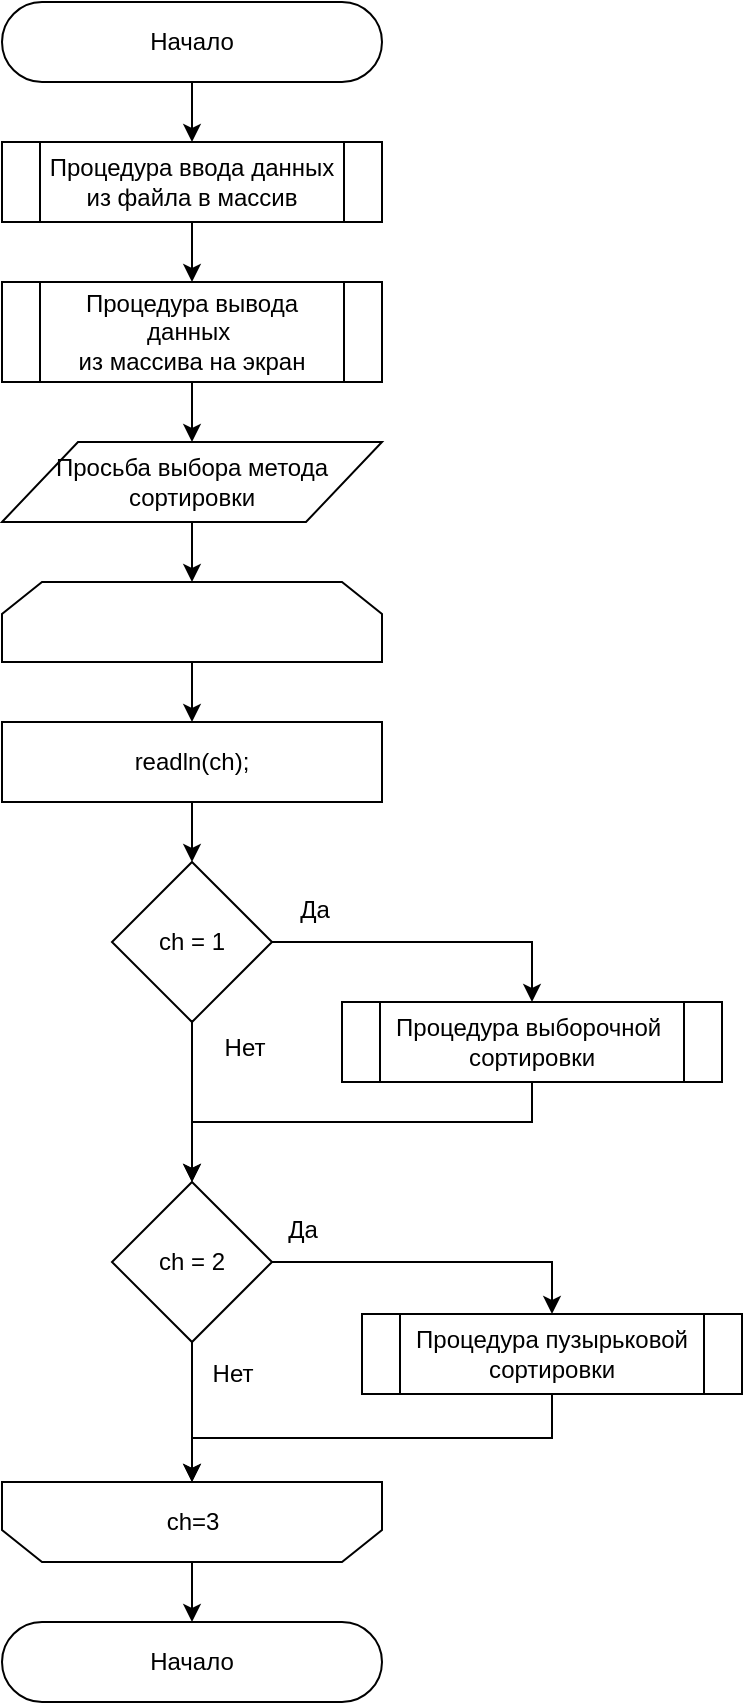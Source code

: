 <mxfile version="12.4.3" type="device" pages="1"><diagram id="FHfWLYYnZKV_45tx7l87" name="Page-1"><mxGraphModel dx="782" dy="716" grid="1" gridSize="10" guides="1" tooltips="1" connect="1" arrows="1" fold="1" page="1" pageScale="1" pageWidth="826" pageHeight="1169" math="0" shadow="0"><root><mxCell id="0"/><mxCell id="1" parent="0"/><mxCell id="2sXzi0zDMYLgun2caFfP-28" style="edgeStyle=orthogonalEdgeStyle;rounded=0;orthogonalLoop=1;jettySize=auto;html=1;entryX=0.5;entryY=0;entryDx=0;entryDy=0;" edge="1" parent="1" source="2sXzi0zDMYLgun2caFfP-1" target="2sXzi0zDMYLgun2caFfP-2"><mxGeometry relative="1" as="geometry"/></mxCell><mxCell id="2sXzi0zDMYLgun2caFfP-1" value="Начало" style="rounded=1;whiteSpace=wrap;html=1;arcSize=50;" vertex="1" parent="1"><mxGeometry x="210" y="40" width="190" height="40" as="geometry"/></mxCell><mxCell id="2sXzi0zDMYLgun2caFfP-29" style="edgeStyle=orthogonalEdgeStyle;rounded=0;orthogonalLoop=1;jettySize=auto;html=1;entryX=0.5;entryY=0;entryDx=0;entryDy=0;" edge="1" parent="1" source="2sXzi0zDMYLgun2caFfP-2" target="2sXzi0zDMYLgun2caFfP-3"><mxGeometry relative="1" as="geometry"/></mxCell><mxCell id="2sXzi0zDMYLgun2caFfP-2" value="Процедура ввода данных&lt;br&gt;из файла в массив" style="shape=process;whiteSpace=wrap;html=1;backgroundOutline=1;" vertex="1" parent="1"><mxGeometry x="210" y="110" width="190" height="40" as="geometry"/></mxCell><mxCell id="2sXzi0zDMYLgun2caFfP-30" style="edgeStyle=orthogonalEdgeStyle;rounded=0;orthogonalLoop=1;jettySize=auto;html=1;" edge="1" parent="1" source="2sXzi0zDMYLgun2caFfP-3" target="2sXzi0zDMYLgun2caFfP-27"><mxGeometry relative="1" as="geometry"/></mxCell><mxCell id="2sXzi0zDMYLgun2caFfP-3" value="Процедура вывода данных&amp;nbsp;&lt;br&gt;из массива на экран" style="shape=process;whiteSpace=wrap;html=1;backgroundOutline=1;" vertex="1" parent="1"><mxGeometry x="210" y="180" width="190" height="50" as="geometry"/></mxCell><mxCell id="2sXzi0zDMYLgun2caFfP-32" style="edgeStyle=orthogonalEdgeStyle;rounded=0;orthogonalLoop=1;jettySize=auto;html=1;entryX=0.5;entryY=0;entryDx=0;entryDy=0;" edge="1" parent="1" source="2sXzi0zDMYLgun2caFfP-4" target="2sXzi0zDMYLgun2caFfP-8"><mxGeometry relative="1" as="geometry"/></mxCell><mxCell id="2sXzi0zDMYLgun2caFfP-4" value="" style="shape=loopLimit;whiteSpace=wrap;html=1;" vertex="1" parent="1"><mxGeometry x="210" y="330" width="190" height="40" as="geometry"/></mxCell><mxCell id="2sXzi0zDMYLgun2caFfP-25" style="edgeStyle=orthogonalEdgeStyle;rounded=0;orthogonalLoop=1;jettySize=auto;html=1;entryX=0.5;entryY=0;entryDx=0;entryDy=0;" edge="1" parent="1" source="2sXzi0zDMYLgun2caFfP-5" target="2sXzi0zDMYLgun2caFfP-26"><mxGeometry relative="1" as="geometry"><mxPoint x="304.667" y="843.973" as="targetPoint"/></mxGeometry></mxCell><mxCell id="2sXzi0zDMYLgun2caFfP-5" value="" style="shape=loopLimit;whiteSpace=wrap;html=1;rotation=-180;" vertex="1" parent="1"><mxGeometry x="210" y="780" width="190" height="40" as="geometry"/></mxCell><mxCell id="2sXzi0zDMYLgun2caFfP-6" value="сh=3" style="text;html=1;align=center;verticalAlign=middle;resizable=0;points=[];;autosize=1;" vertex="1" parent="1"><mxGeometry x="285" y="790" width="40" height="20" as="geometry"/></mxCell><mxCell id="2sXzi0zDMYLgun2caFfP-11" style="edgeStyle=orthogonalEdgeStyle;rounded=0;orthogonalLoop=1;jettySize=auto;html=1;entryX=0.5;entryY=0;entryDx=0;entryDy=0;" edge="1" parent="1" source="2sXzi0zDMYLgun2caFfP-7" target="2sXzi0zDMYLgun2caFfP-12"><mxGeometry relative="1" as="geometry"><mxPoint x="454.667" y="539.833" as="targetPoint"/></mxGeometry></mxCell><mxCell id="2sXzi0zDMYLgun2caFfP-15" value="" style="edgeStyle=orthogonalEdgeStyle;rounded=0;orthogonalLoop=1;jettySize=auto;html=1;" edge="1" parent="1" source="2sXzi0zDMYLgun2caFfP-7" target="2sXzi0zDMYLgun2caFfP-14"><mxGeometry relative="1" as="geometry"/></mxCell><mxCell id="2sXzi0zDMYLgun2caFfP-7" value="ch = 1" style="rhombus;whiteSpace=wrap;html=1;" vertex="1" parent="1"><mxGeometry x="265" y="470" width="80" height="80" as="geometry"/></mxCell><mxCell id="2sXzi0zDMYLgun2caFfP-19" style="edgeStyle=orthogonalEdgeStyle;rounded=0;orthogonalLoop=1;jettySize=auto;html=1;entryX=0.5;entryY=0;entryDx=0;entryDy=0;" edge="1" parent="1" source="2sXzi0zDMYLgun2caFfP-14" target="2sXzi0zDMYLgun2caFfP-17"><mxGeometry relative="1" as="geometry"/></mxCell><mxCell id="2sXzi0zDMYLgun2caFfP-22" style="edgeStyle=orthogonalEdgeStyle;rounded=0;orthogonalLoop=1;jettySize=auto;html=1;entryX=0.5;entryY=1;entryDx=0;entryDy=0;" edge="1" parent="1" source="2sXzi0zDMYLgun2caFfP-14" target="2sXzi0zDMYLgun2caFfP-5"><mxGeometry relative="1" as="geometry"/></mxCell><mxCell id="2sXzi0zDMYLgun2caFfP-14" value="ch = 2" style="rhombus;whiteSpace=wrap;html=1;" vertex="1" parent="1"><mxGeometry x="265" y="630" width="80" height="80" as="geometry"/></mxCell><mxCell id="2sXzi0zDMYLgun2caFfP-9" style="edgeStyle=orthogonalEdgeStyle;rounded=0;orthogonalLoop=1;jettySize=auto;html=1;entryX=0.5;entryY=0;entryDx=0;entryDy=0;" edge="1" parent="1" source="2sXzi0zDMYLgun2caFfP-8" target="2sXzi0zDMYLgun2caFfP-7"><mxGeometry relative="1" as="geometry"/></mxCell><mxCell id="2sXzi0zDMYLgun2caFfP-8" value="readln(ch);" style="rounded=0;whiteSpace=wrap;html=1;" vertex="1" parent="1"><mxGeometry x="210" y="400" width="190" height="40" as="geometry"/></mxCell><mxCell id="2sXzi0zDMYLgun2caFfP-16" style="edgeStyle=orthogonalEdgeStyle;rounded=0;orthogonalLoop=1;jettySize=auto;html=1;entryX=0.5;entryY=0;entryDx=0;entryDy=0;" edge="1" parent="1" source="2sXzi0zDMYLgun2caFfP-12" target="2sXzi0zDMYLgun2caFfP-14"><mxGeometry relative="1" as="geometry"><Array as="points"><mxPoint x="475" y="600"/><mxPoint x="305" y="600"/></Array></mxGeometry></mxCell><mxCell id="2sXzi0zDMYLgun2caFfP-12" value="Процедура выборочной&amp;nbsp;&lt;br&gt;сортировки" style="shape=process;whiteSpace=wrap;html=1;backgroundOutline=1;" vertex="1" parent="1"><mxGeometry x="380" y="540" width="190" height="40" as="geometry"/></mxCell><mxCell id="2sXzi0zDMYLgun2caFfP-13" value="Да" style="text;html=1;align=center;verticalAlign=middle;resizable=0;points=[];;autosize=1;" vertex="1" parent="1"><mxGeometry x="351" y="484" width="30" height="20" as="geometry"/></mxCell><mxCell id="2sXzi0zDMYLgun2caFfP-23" style="edgeStyle=orthogonalEdgeStyle;rounded=0;orthogonalLoop=1;jettySize=auto;html=1;entryX=0.5;entryY=1;entryDx=0;entryDy=0;" edge="1" parent="1" source="2sXzi0zDMYLgun2caFfP-17" target="2sXzi0zDMYLgun2caFfP-5"><mxGeometry relative="1" as="geometry"/></mxCell><mxCell id="2sXzi0zDMYLgun2caFfP-17" value="Процедура пузырьковой&lt;br&gt;сортировки" style="shape=process;whiteSpace=wrap;html=1;backgroundOutline=1;" vertex="1" parent="1"><mxGeometry x="390" y="696" width="190" height="40" as="geometry"/></mxCell><mxCell id="2sXzi0zDMYLgun2caFfP-18" value="Да" style="text;html=1;align=center;verticalAlign=middle;resizable=0;points=[];;autosize=1;" vertex="1" parent="1"><mxGeometry x="345" y="644" width="30" height="20" as="geometry"/></mxCell><mxCell id="2sXzi0zDMYLgun2caFfP-20" value="Нет" style="text;html=1;align=center;verticalAlign=middle;resizable=0;points=[];;autosize=1;" vertex="1" parent="1"><mxGeometry x="311" y="553" width="40" height="20" as="geometry"/></mxCell><mxCell id="2sXzi0zDMYLgun2caFfP-21" value="Нет" style="text;html=1;align=center;verticalAlign=middle;resizable=0;points=[];;autosize=1;" vertex="1" parent="1"><mxGeometry x="305" y="716" width="40" height="20" as="geometry"/></mxCell><mxCell id="2sXzi0zDMYLgun2caFfP-26" value="Начало" style="rounded=1;whiteSpace=wrap;html=1;arcSize=50;" vertex="1" parent="1"><mxGeometry x="210" y="850" width="190" height="40" as="geometry"/></mxCell><mxCell id="2sXzi0zDMYLgun2caFfP-31" style="edgeStyle=orthogonalEdgeStyle;rounded=0;orthogonalLoop=1;jettySize=auto;html=1;entryX=0.5;entryY=0;entryDx=0;entryDy=0;" edge="1" parent="1" source="2sXzi0zDMYLgun2caFfP-27" target="2sXzi0zDMYLgun2caFfP-4"><mxGeometry relative="1" as="geometry"/></mxCell><mxCell id="2sXzi0zDMYLgun2caFfP-27" value="Просьба выбора метода&lt;br&gt;сортировки" style="shape=parallelogram;perimeter=parallelogramPerimeter;whiteSpace=wrap;html=1;" vertex="1" parent="1"><mxGeometry x="210" y="260" width="190" height="40" as="geometry"/></mxCell></root></mxGraphModel></diagram></mxfile>